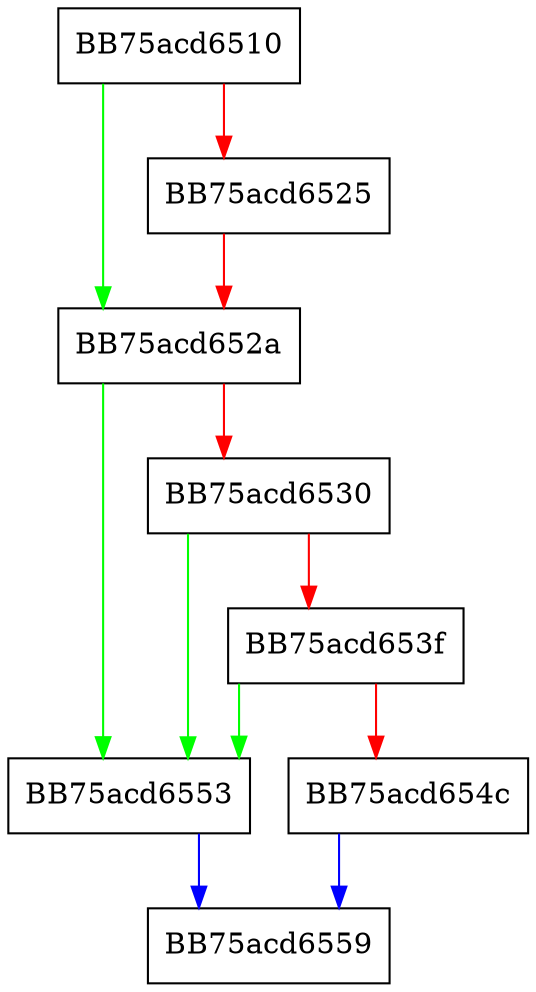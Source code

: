 digraph InitCount {
  node [shape="box"];
  graph [splines=ortho];
  BB75acd6510 -> BB75acd652a [color="green"];
  BB75acd6510 -> BB75acd6525 [color="red"];
  BB75acd6525 -> BB75acd652a [color="red"];
  BB75acd652a -> BB75acd6553 [color="green"];
  BB75acd652a -> BB75acd6530 [color="red"];
  BB75acd6530 -> BB75acd6553 [color="green"];
  BB75acd6530 -> BB75acd653f [color="red"];
  BB75acd653f -> BB75acd6553 [color="green"];
  BB75acd653f -> BB75acd654c [color="red"];
  BB75acd654c -> BB75acd6559 [color="blue"];
  BB75acd6553 -> BB75acd6559 [color="blue"];
}